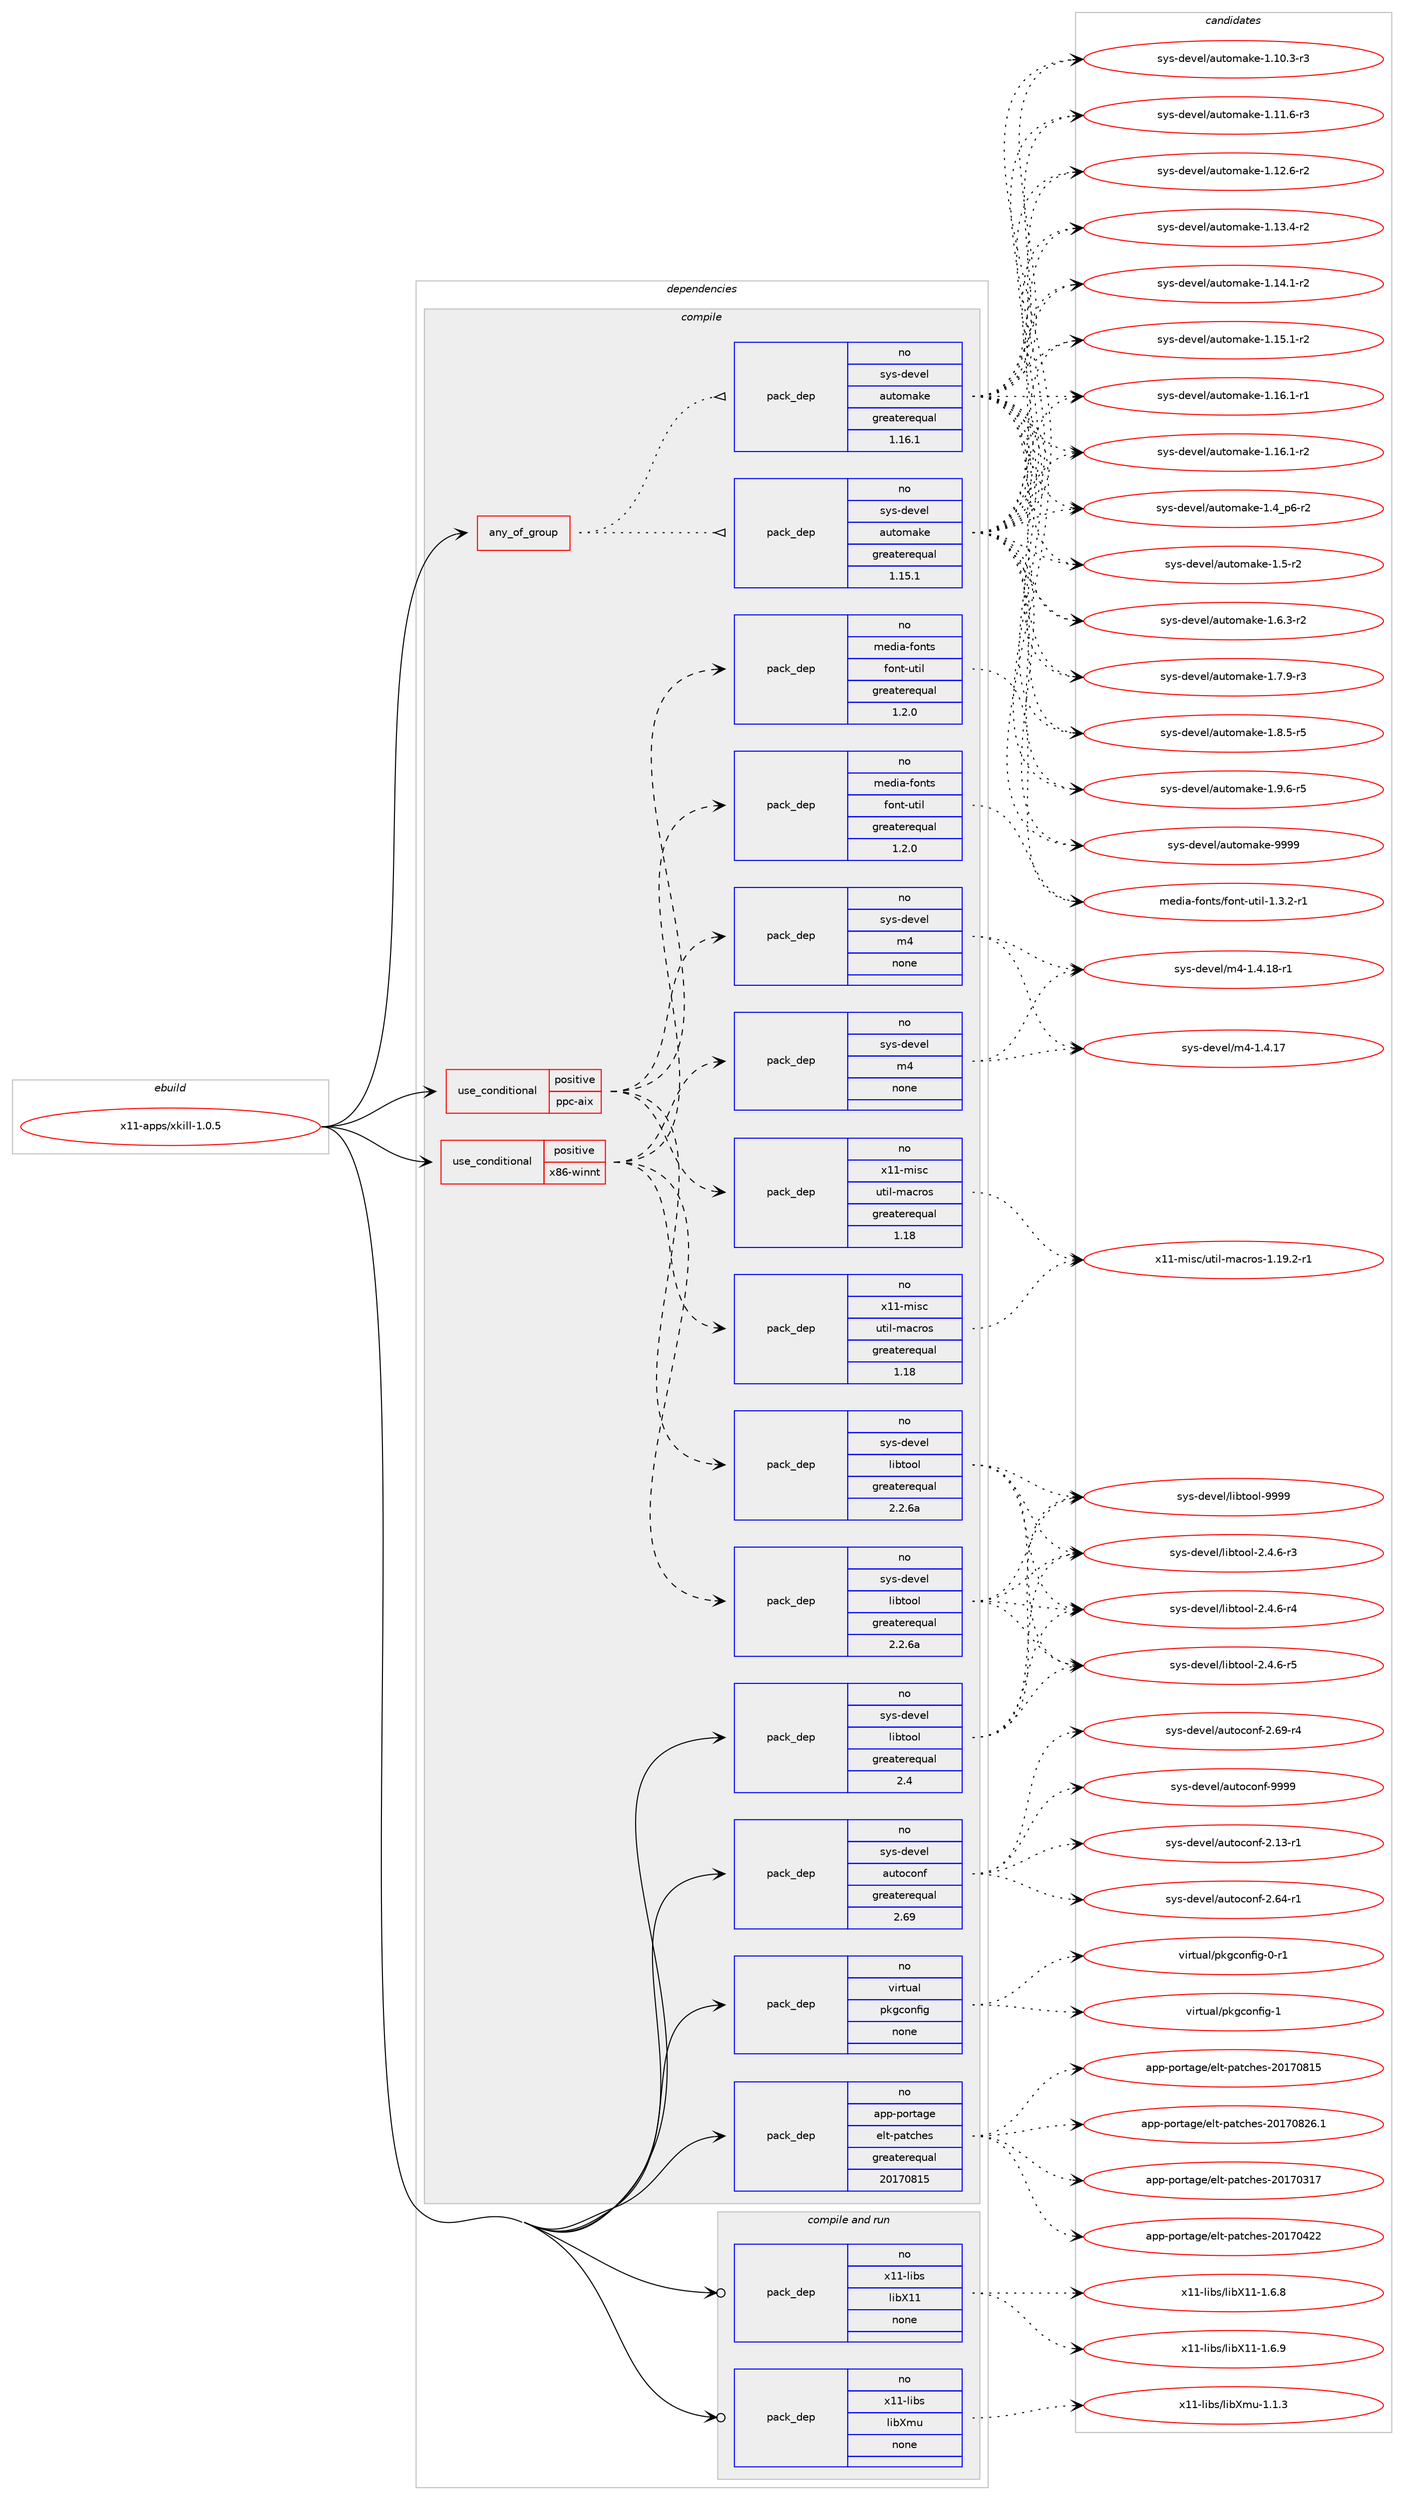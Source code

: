 digraph prolog {

# *************
# Graph options
# *************

newrank=true;
concentrate=true;
compound=true;
graph [rankdir=LR,fontname=Helvetica,fontsize=10,ranksep=1.5];#, ranksep=2.5, nodesep=0.2];
edge  [arrowhead=vee];
node  [fontname=Helvetica,fontsize=10];

# **********
# The ebuild
# **********

subgraph cluster_leftcol {
color=gray;
rank=same;
label=<<i>ebuild</i>>;
id [label="x11-apps/xkill-1.0.5", color=red, width=4, href="../x11-apps/xkill-1.0.5.svg"];
}

# ****************
# The dependencies
# ****************

subgraph cluster_midcol {
color=gray;
label=<<i>dependencies</i>>;
subgraph cluster_compile {
fillcolor="#eeeeee";
style=filled;
label=<<i>compile</i>>;
subgraph any15891 {
dependency913099 [label=<<TABLE BORDER="0" CELLBORDER="1" CELLSPACING="0" CELLPADDING="4"><TR><TD CELLPADDING="10">any_of_group</TD></TR></TABLE>>, shape=none, color=red];subgraph pack677706 {
dependency913100 [label=<<TABLE BORDER="0" CELLBORDER="1" CELLSPACING="0" CELLPADDING="4" WIDTH="220"><TR><TD ROWSPAN="6" CELLPADDING="30">pack_dep</TD></TR><TR><TD WIDTH="110">no</TD></TR><TR><TD>sys-devel</TD></TR><TR><TD>automake</TD></TR><TR><TD>greaterequal</TD></TR><TR><TD>1.16.1</TD></TR></TABLE>>, shape=none, color=blue];
}
dependency913099:e -> dependency913100:w [weight=20,style="dotted",arrowhead="oinv"];
subgraph pack677707 {
dependency913101 [label=<<TABLE BORDER="0" CELLBORDER="1" CELLSPACING="0" CELLPADDING="4" WIDTH="220"><TR><TD ROWSPAN="6" CELLPADDING="30">pack_dep</TD></TR><TR><TD WIDTH="110">no</TD></TR><TR><TD>sys-devel</TD></TR><TR><TD>automake</TD></TR><TR><TD>greaterequal</TD></TR><TR><TD>1.15.1</TD></TR></TABLE>>, shape=none, color=blue];
}
dependency913099:e -> dependency913101:w [weight=20,style="dotted",arrowhead="oinv"];
}
id:e -> dependency913099:w [weight=20,style="solid",arrowhead="vee"];
subgraph cond218915 {
dependency913102 [label=<<TABLE BORDER="0" CELLBORDER="1" CELLSPACING="0" CELLPADDING="4"><TR><TD ROWSPAN="3" CELLPADDING="10">use_conditional</TD></TR><TR><TD>positive</TD></TR><TR><TD>ppc-aix</TD></TR></TABLE>>, shape=none, color=red];
subgraph pack677708 {
dependency913103 [label=<<TABLE BORDER="0" CELLBORDER="1" CELLSPACING="0" CELLPADDING="4" WIDTH="220"><TR><TD ROWSPAN="6" CELLPADDING="30">pack_dep</TD></TR><TR><TD WIDTH="110">no</TD></TR><TR><TD>sys-devel</TD></TR><TR><TD>libtool</TD></TR><TR><TD>greaterequal</TD></TR><TR><TD>2.2.6a</TD></TR></TABLE>>, shape=none, color=blue];
}
dependency913102:e -> dependency913103:w [weight=20,style="dashed",arrowhead="vee"];
subgraph pack677709 {
dependency913104 [label=<<TABLE BORDER="0" CELLBORDER="1" CELLSPACING="0" CELLPADDING="4" WIDTH="220"><TR><TD ROWSPAN="6" CELLPADDING="30">pack_dep</TD></TR><TR><TD WIDTH="110">no</TD></TR><TR><TD>sys-devel</TD></TR><TR><TD>m4</TD></TR><TR><TD>none</TD></TR><TR><TD></TD></TR></TABLE>>, shape=none, color=blue];
}
dependency913102:e -> dependency913104:w [weight=20,style="dashed",arrowhead="vee"];
subgraph pack677710 {
dependency913105 [label=<<TABLE BORDER="0" CELLBORDER="1" CELLSPACING="0" CELLPADDING="4" WIDTH="220"><TR><TD ROWSPAN="6" CELLPADDING="30">pack_dep</TD></TR><TR><TD WIDTH="110">no</TD></TR><TR><TD>x11-misc</TD></TR><TR><TD>util-macros</TD></TR><TR><TD>greaterequal</TD></TR><TR><TD>1.18</TD></TR></TABLE>>, shape=none, color=blue];
}
dependency913102:e -> dependency913105:w [weight=20,style="dashed",arrowhead="vee"];
subgraph pack677711 {
dependency913106 [label=<<TABLE BORDER="0" CELLBORDER="1" CELLSPACING="0" CELLPADDING="4" WIDTH="220"><TR><TD ROWSPAN="6" CELLPADDING="30">pack_dep</TD></TR><TR><TD WIDTH="110">no</TD></TR><TR><TD>media-fonts</TD></TR><TR><TD>font-util</TD></TR><TR><TD>greaterequal</TD></TR><TR><TD>1.2.0</TD></TR></TABLE>>, shape=none, color=blue];
}
dependency913102:e -> dependency913106:w [weight=20,style="dashed",arrowhead="vee"];
}
id:e -> dependency913102:w [weight=20,style="solid",arrowhead="vee"];
subgraph cond218916 {
dependency913107 [label=<<TABLE BORDER="0" CELLBORDER="1" CELLSPACING="0" CELLPADDING="4"><TR><TD ROWSPAN="3" CELLPADDING="10">use_conditional</TD></TR><TR><TD>positive</TD></TR><TR><TD>x86-winnt</TD></TR></TABLE>>, shape=none, color=red];
subgraph pack677712 {
dependency913108 [label=<<TABLE BORDER="0" CELLBORDER="1" CELLSPACING="0" CELLPADDING="4" WIDTH="220"><TR><TD ROWSPAN="6" CELLPADDING="30">pack_dep</TD></TR><TR><TD WIDTH="110">no</TD></TR><TR><TD>sys-devel</TD></TR><TR><TD>libtool</TD></TR><TR><TD>greaterequal</TD></TR><TR><TD>2.2.6a</TD></TR></TABLE>>, shape=none, color=blue];
}
dependency913107:e -> dependency913108:w [weight=20,style="dashed",arrowhead="vee"];
subgraph pack677713 {
dependency913109 [label=<<TABLE BORDER="0" CELLBORDER="1" CELLSPACING="0" CELLPADDING="4" WIDTH="220"><TR><TD ROWSPAN="6" CELLPADDING="30">pack_dep</TD></TR><TR><TD WIDTH="110">no</TD></TR><TR><TD>sys-devel</TD></TR><TR><TD>m4</TD></TR><TR><TD>none</TD></TR><TR><TD></TD></TR></TABLE>>, shape=none, color=blue];
}
dependency913107:e -> dependency913109:w [weight=20,style="dashed",arrowhead="vee"];
subgraph pack677714 {
dependency913110 [label=<<TABLE BORDER="0" CELLBORDER="1" CELLSPACING="0" CELLPADDING="4" WIDTH="220"><TR><TD ROWSPAN="6" CELLPADDING="30">pack_dep</TD></TR><TR><TD WIDTH="110">no</TD></TR><TR><TD>x11-misc</TD></TR><TR><TD>util-macros</TD></TR><TR><TD>greaterequal</TD></TR><TR><TD>1.18</TD></TR></TABLE>>, shape=none, color=blue];
}
dependency913107:e -> dependency913110:w [weight=20,style="dashed",arrowhead="vee"];
subgraph pack677715 {
dependency913111 [label=<<TABLE BORDER="0" CELLBORDER="1" CELLSPACING="0" CELLPADDING="4" WIDTH="220"><TR><TD ROWSPAN="6" CELLPADDING="30">pack_dep</TD></TR><TR><TD WIDTH="110">no</TD></TR><TR><TD>media-fonts</TD></TR><TR><TD>font-util</TD></TR><TR><TD>greaterequal</TD></TR><TR><TD>1.2.0</TD></TR></TABLE>>, shape=none, color=blue];
}
dependency913107:e -> dependency913111:w [weight=20,style="dashed",arrowhead="vee"];
}
id:e -> dependency913107:w [weight=20,style="solid",arrowhead="vee"];
subgraph pack677716 {
dependency913112 [label=<<TABLE BORDER="0" CELLBORDER="1" CELLSPACING="0" CELLPADDING="4" WIDTH="220"><TR><TD ROWSPAN="6" CELLPADDING="30">pack_dep</TD></TR><TR><TD WIDTH="110">no</TD></TR><TR><TD>app-portage</TD></TR><TR><TD>elt-patches</TD></TR><TR><TD>greaterequal</TD></TR><TR><TD>20170815</TD></TR></TABLE>>, shape=none, color=blue];
}
id:e -> dependency913112:w [weight=20,style="solid",arrowhead="vee"];
subgraph pack677717 {
dependency913113 [label=<<TABLE BORDER="0" CELLBORDER="1" CELLSPACING="0" CELLPADDING="4" WIDTH="220"><TR><TD ROWSPAN="6" CELLPADDING="30">pack_dep</TD></TR><TR><TD WIDTH="110">no</TD></TR><TR><TD>sys-devel</TD></TR><TR><TD>autoconf</TD></TR><TR><TD>greaterequal</TD></TR><TR><TD>2.69</TD></TR></TABLE>>, shape=none, color=blue];
}
id:e -> dependency913113:w [weight=20,style="solid",arrowhead="vee"];
subgraph pack677718 {
dependency913114 [label=<<TABLE BORDER="0" CELLBORDER="1" CELLSPACING="0" CELLPADDING="4" WIDTH="220"><TR><TD ROWSPAN="6" CELLPADDING="30">pack_dep</TD></TR><TR><TD WIDTH="110">no</TD></TR><TR><TD>sys-devel</TD></TR><TR><TD>libtool</TD></TR><TR><TD>greaterequal</TD></TR><TR><TD>2.4</TD></TR></TABLE>>, shape=none, color=blue];
}
id:e -> dependency913114:w [weight=20,style="solid",arrowhead="vee"];
subgraph pack677719 {
dependency913115 [label=<<TABLE BORDER="0" CELLBORDER="1" CELLSPACING="0" CELLPADDING="4" WIDTH="220"><TR><TD ROWSPAN="6" CELLPADDING="30">pack_dep</TD></TR><TR><TD WIDTH="110">no</TD></TR><TR><TD>virtual</TD></TR><TR><TD>pkgconfig</TD></TR><TR><TD>none</TD></TR><TR><TD></TD></TR></TABLE>>, shape=none, color=blue];
}
id:e -> dependency913115:w [weight=20,style="solid",arrowhead="vee"];
}
subgraph cluster_compileandrun {
fillcolor="#eeeeee";
style=filled;
label=<<i>compile and run</i>>;
subgraph pack677720 {
dependency913116 [label=<<TABLE BORDER="0" CELLBORDER="1" CELLSPACING="0" CELLPADDING="4" WIDTH="220"><TR><TD ROWSPAN="6" CELLPADDING="30">pack_dep</TD></TR><TR><TD WIDTH="110">no</TD></TR><TR><TD>x11-libs</TD></TR><TR><TD>libX11</TD></TR><TR><TD>none</TD></TR><TR><TD></TD></TR></TABLE>>, shape=none, color=blue];
}
id:e -> dependency913116:w [weight=20,style="solid",arrowhead="odotvee"];
subgraph pack677721 {
dependency913117 [label=<<TABLE BORDER="0" CELLBORDER="1" CELLSPACING="0" CELLPADDING="4" WIDTH="220"><TR><TD ROWSPAN="6" CELLPADDING="30">pack_dep</TD></TR><TR><TD WIDTH="110">no</TD></TR><TR><TD>x11-libs</TD></TR><TR><TD>libXmu</TD></TR><TR><TD>none</TD></TR><TR><TD></TD></TR></TABLE>>, shape=none, color=blue];
}
id:e -> dependency913117:w [weight=20,style="solid",arrowhead="odotvee"];
}
subgraph cluster_run {
fillcolor="#eeeeee";
style=filled;
label=<<i>run</i>>;
}
}

# **************
# The candidates
# **************

subgraph cluster_choices {
rank=same;
color=gray;
label=<<i>candidates</i>>;

subgraph choice677706 {
color=black;
nodesep=1;
choice11512111545100101118101108479711711611110997107101454946494846514511451 [label="sys-devel/automake-1.10.3-r3", color=red, width=4,href="../sys-devel/automake-1.10.3-r3.svg"];
choice11512111545100101118101108479711711611110997107101454946494946544511451 [label="sys-devel/automake-1.11.6-r3", color=red, width=4,href="../sys-devel/automake-1.11.6-r3.svg"];
choice11512111545100101118101108479711711611110997107101454946495046544511450 [label="sys-devel/automake-1.12.6-r2", color=red, width=4,href="../sys-devel/automake-1.12.6-r2.svg"];
choice11512111545100101118101108479711711611110997107101454946495146524511450 [label="sys-devel/automake-1.13.4-r2", color=red, width=4,href="../sys-devel/automake-1.13.4-r2.svg"];
choice11512111545100101118101108479711711611110997107101454946495246494511450 [label="sys-devel/automake-1.14.1-r2", color=red, width=4,href="../sys-devel/automake-1.14.1-r2.svg"];
choice11512111545100101118101108479711711611110997107101454946495346494511450 [label="sys-devel/automake-1.15.1-r2", color=red, width=4,href="../sys-devel/automake-1.15.1-r2.svg"];
choice11512111545100101118101108479711711611110997107101454946495446494511449 [label="sys-devel/automake-1.16.1-r1", color=red, width=4,href="../sys-devel/automake-1.16.1-r1.svg"];
choice11512111545100101118101108479711711611110997107101454946495446494511450 [label="sys-devel/automake-1.16.1-r2", color=red, width=4,href="../sys-devel/automake-1.16.1-r2.svg"];
choice115121115451001011181011084797117116111109971071014549465295112544511450 [label="sys-devel/automake-1.4_p6-r2", color=red, width=4,href="../sys-devel/automake-1.4_p6-r2.svg"];
choice11512111545100101118101108479711711611110997107101454946534511450 [label="sys-devel/automake-1.5-r2", color=red, width=4,href="../sys-devel/automake-1.5-r2.svg"];
choice115121115451001011181011084797117116111109971071014549465446514511450 [label="sys-devel/automake-1.6.3-r2", color=red, width=4,href="../sys-devel/automake-1.6.3-r2.svg"];
choice115121115451001011181011084797117116111109971071014549465546574511451 [label="sys-devel/automake-1.7.9-r3", color=red, width=4,href="../sys-devel/automake-1.7.9-r3.svg"];
choice115121115451001011181011084797117116111109971071014549465646534511453 [label="sys-devel/automake-1.8.5-r5", color=red, width=4,href="../sys-devel/automake-1.8.5-r5.svg"];
choice115121115451001011181011084797117116111109971071014549465746544511453 [label="sys-devel/automake-1.9.6-r5", color=red, width=4,href="../sys-devel/automake-1.9.6-r5.svg"];
choice115121115451001011181011084797117116111109971071014557575757 [label="sys-devel/automake-9999", color=red, width=4,href="../sys-devel/automake-9999.svg"];
dependency913100:e -> choice11512111545100101118101108479711711611110997107101454946494846514511451:w [style=dotted,weight="100"];
dependency913100:e -> choice11512111545100101118101108479711711611110997107101454946494946544511451:w [style=dotted,weight="100"];
dependency913100:e -> choice11512111545100101118101108479711711611110997107101454946495046544511450:w [style=dotted,weight="100"];
dependency913100:e -> choice11512111545100101118101108479711711611110997107101454946495146524511450:w [style=dotted,weight="100"];
dependency913100:e -> choice11512111545100101118101108479711711611110997107101454946495246494511450:w [style=dotted,weight="100"];
dependency913100:e -> choice11512111545100101118101108479711711611110997107101454946495346494511450:w [style=dotted,weight="100"];
dependency913100:e -> choice11512111545100101118101108479711711611110997107101454946495446494511449:w [style=dotted,weight="100"];
dependency913100:e -> choice11512111545100101118101108479711711611110997107101454946495446494511450:w [style=dotted,weight="100"];
dependency913100:e -> choice115121115451001011181011084797117116111109971071014549465295112544511450:w [style=dotted,weight="100"];
dependency913100:e -> choice11512111545100101118101108479711711611110997107101454946534511450:w [style=dotted,weight="100"];
dependency913100:e -> choice115121115451001011181011084797117116111109971071014549465446514511450:w [style=dotted,weight="100"];
dependency913100:e -> choice115121115451001011181011084797117116111109971071014549465546574511451:w [style=dotted,weight="100"];
dependency913100:e -> choice115121115451001011181011084797117116111109971071014549465646534511453:w [style=dotted,weight="100"];
dependency913100:e -> choice115121115451001011181011084797117116111109971071014549465746544511453:w [style=dotted,weight="100"];
dependency913100:e -> choice115121115451001011181011084797117116111109971071014557575757:w [style=dotted,weight="100"];
}
subgraph choice677707 {
color=black;
nodesep=1;
choice11512111545100101118101108479711711611110997107101454946494846514511451 [label="sys-devel/automake-1.10.3-r3", color=red, width=4,href="../sys-devel/automake-1.10.3-r3.svg"];
choice11512111545100101118101108479711711611110997107101454946494946544511451 [label="sys-devel/automake-1.11.6-r3", color=red, width=4,href="../sys-devel/automake-1.11.6-r3.svg"];
choice11512111545100101118101108479711711611110997107101454946495046544511450 [label="sys-devel/automake-1.12.6-r2", color=red, width=4,href="../sys-devel/automake-1.12.6-r2.svg"];
choice11512111545100101118101108479711711611110997107101454946495146524511450 [label="sys-devel/automake-1.13.4-r2", color=red, width=4,href="../sys-devel/automake-1.13.4-r2.svg"];
choice11512111545100101118101108479711711611110997107101454946495246494511450 [label="sys-devel/automake-1.14.1-r2", color=red, width=4,href="../sys-devel/automake-1.14.1-r2.svg"];
choice11512111545100101118101108479711711611110997107101454946495346494511450 [label="sys-devel/automake-1.15.1-r2", color=red, width=4,href="../sys-devel/automake-1.15.1-r2.svg"];
choice11512111545100101118101108479711711611110997107101454946495446494511449 [label="sys-devel/automake-1.16.1-r1", color=red, width=4,href="../sys-devel/automake-1.16.1-r1.svg"];
choice11512111545100101118101108479711711611110997107101454946495446494511450 [label="sys-devel/automake-1.16.1-r2", color=red, width=4,href="../sys-devel/automake-1.16.1-r2.svg"];
choice115121115451001011181011084797117116111109971071014549465295112544511450 [label="sys-devel/automake-1.4_p6-r2", color=red, width=4,href="../sys-devel/automake-1.4_p6-r2.svg"];
choice11512111545100101118101108479711711611110997107101454946534511450 [label="sys-devel/automake-1.5-r2", color=red, width=4,href="../sys-devel/automake-1.5-r2.svg"];
choice115121115451001011181011084797117116111109971071014549465446514511450 [label="sys-devel/automake-1.6.3-r2", color=red, width=4,href="../sys-devel/automake-1.6.3-r2.svg"];
choice115121115451001011181011084797117116111109971071014549465546574511451 [label="sys-devel/automake-1.7.9-r3", color=red, width=4,href="../sys-devel/automake-1.7.9-r3.svg"];
choice115121115451001011181011084797117116111109971071014549465646534511453 [label="sys-devel/automake-1.8.5-r5", color=red, width=4,href="../sys-devel/automake-1.8.5-r5.svg"];
choice115121115451001011181011084797117116111109971071014549465746544511453 [label="sys-devel/automake-1.9.6-r5", color=red, width=4,href="../sys-devel/automake-1.9.6-r5.svg"];
choice115121115451001011181011084797117116111109971071014557575757 [label="sys-devel/automake-9999", color=red, width=4,href="../sys-devel/automake-9999.svg"];
dependency913101:e -> choice11512111545100101118101108479711711611110997107101454946494846514511451:w [style=dotted,weight="100"];
dependency913101:e -> choice11512111545100101118101108479711711611110997107101454946494946544511451:w [style=dotted,weight="100"];
dependency913101:e -> choice11512111545100101118101108479711711611110997107101454946495046544511450:w [style=dotted,weight="100"];
dependency913101:e -> choice11512111545100101118101108479711711611110997107101454946495146524511450:w [style=dotted,weight="100"];
dependency913101:e -> choice11512111545100101118101108479711711611110997107101454946495246494511450:w [style=dotted,weight="100"];
dependency913101:e -> choice11512111545100101118101108479711711611110997107101454946495346494511450:w [style=dotted,weight="100"];
dependency913101:e -> choice11512111545100101118101108479711711611110997107101454946495446494511449:w [style=dotted,weight="100"];
dependency913101:e -> choice11512111545100101118101108479711711611110997107101454946495446494511450:w [style=dotted,weight="100"];
dependency913101:e -> choice115121115451001011181011084797117116111109971071014549465295112544511450:w [style=dotted,weight="100"];
dependency913101:e -> choice11512111545100101118101108479711711611110997107101454946534511450:w [style=dotted,weight="100"];
dependency913101:e -> choice115121115451001011181011084797117116111109971071014549465446514511450:w [style=dotted,weight="100"];
dependency913101:e -> choice115121115451001011181011084797117116111109971071014549465546574511451:w [style=dotted,weight="100"];
dependency913101:e -> choice115121115451001011181011084797117116111109971071014549465646534511453:w [style=dotted,weight="100"];
dependency913101:e -> choice115121115451001011181011084797117116111109971071014549465746544511453:w [style=dotted,weight="100"];
dependency913101:e -> choice115121115451001011181011084797117116111109971071014557575757:w [style=dotted,weight="100"];
}
subgraph choice677708 {
color=black;
nodesep=1;
choice1151211154510010111810110847108105981161111111084550465246544511451 [label="sys-devel/libtool-2.4.6-r3", color=red, width=4,href="../sys-devel/libtool-2.4.6-r3.svg"];
choice1151211154510010111810110847108105981161111111084550465246544511452 [label="sys-devel/libtool-2.4.6-r4", color=red, width=4,href="../sys-devel/libtool-2.4.6-r4.svg"];
choice1151211154510010111810110847108105981161111111084550465246544511453 [label="sys-devel/libtool-2.4.6-r5", color=red, width=4,href="../sys-devel/libtool-2.4.6-r5.svg"];
choice1151211154510010111810110847108105981161111111084557575757 [label="sys-devel/libtool-9999", color=red, width=4,href="../sys-devel/libtool-9999.svg"];
dependency913103:e -> choice1151211154510010111810110847108105981161111111084550465246544511451:w [style=dotted,weight="100"];
dependency913103:e -> choice1151211154510010111810110847108105981161111111084550465246544511452:w [style=dotted,weight="100"];
dependency913103:e -> choice1151211154510010111810110847108105981161111111084550465246544511453:w [style=dotted,weight="100"];
dependency913103:e -> choice1151211154510010111810110847108105981161111111084557575757:w [style=dotted,weight="100"];
}
subgraph choice677709 {
color=black;
nodesep=1;
choice11512111545100101118101108471095245494652464955 [label="sys-devel/m4-1.4.17", color=red, width=4,href="../sys-devel/m4-1.4.17.svg"];
choice115121115451001011181011084710952454946524649564511449 [label="sys-devel/m4-1.4.18-r1", color=red, width=4,href="../sys-devel/m4-1.4.18-r1.svg"];
dependency913104:e -> choice11512111545100101118101108471095245494652464955:w [style=dotted,weight="100"];
dependency913104:e -> choice115121115451001011181011084710952454946524649564511449:w [style=dotted,weight="100"];
}
subgraph choice677710 {
color=black;
nodesep=1;
choice1204949451091051159947117116105108451099799114111115454946495746504511449 [label="x11-misc/util-macros-1.19.2-r1", color=red, width=4,href="../x11-misc/util-macros-1.19.2-r1.svg"];
dependency913105:e -> choice1204949451091051159947117116105108451099799114111115454946495746504511449:w [style=dotted,weight="100"];
}
subgraph choice677711 {
color=black;
nodesep=1;
choice109101100105974510211111011611547102111110116451171161051084549465146504511449 [label="media-fonts/font-util-1.3.2-r1", color=red, width=4,href="../media-fonts/font-util-1.3.2-r1.svg"];
dependency913106:e -> choice109101100105974510211111011611547102111110116451171161051084549465146504511449:w [style=dotted,weight="100"];
}
subgraph choice677712 {
color=black;
nodesep=1;
choice1151211154510010111810110847108105981161111111084550465246544511451 [label="sys-devel/libtool-2.4.6-r3", color=red, width=4,href="../sys-devel/libtool-2.4.6-r3.svg"];
choice1151211154510010111810110847108105981161111111084550465246544511452 [label="sys-devel/libtool-2.4.6-r4", color=red, width=4,href="../sys-devel/libtool-2.4.6-r4.svg"];
choice1151211154510010111810110847108105981161111111084550465246544511453 [label="sys-devel/libtool-2.4.6-r5", color=red, width=4,href="../sys-devel/libtool-2.4.6-r5.svg"];
choice1151211154510010111810110847108105981161111111084557575757 [label="sys-devel/libtool-9999", color=red, width=4,href="../sys-devel/libtool-9999.svg"];
dependency913108:e -> choice1151211154510010111810110847108105981161111111084550465246544511451:w [style=dotted,weight="100"];
dependency913108:e -> choice1151211154510010111810110847108105981161111111084550465246544511452:w [style=dotted,weight="100"];
dependency913108:e -> choice1151211154510010111810110847108105981161111111084550465246544511453:w [style=dotted,weight="100"];
dependency913108:e -> choice1151211154510010111810110847108105981161111111084557575757:w [style=dotted,weight="100"];
}
subgraph choice677713 {
color=black;
nodesep=1;
choice11512111545100101118101108471095245494652464955 [label="sys-devel/m4-1.4.17", color=red, width=4,href="../sys-devel/m4-1.4.17.svg"];
choice115121115451001011181011084710952454946524649564511449 [label="sys-devel/m4-1.4.18-r1", color=red, width=4,href="../sys-devel/m4-1.4.18-r1.svg"];
dependency913109:e -> choice11512111545100101118101108471095245494652464955:w [style=dotted,weight="100"];
dependency913109:e -> choice115121115451001011181011084710952454946524649564511449:w [style=dotted,weight="100"];
}
subgraph choice677714 {
color=black;
nodesep=1;
choice1204949451091051159947117116105108451099799114111115454946495746504511449 [label="x11-misc/util-macros-1.19.2-r1", color=red, width=4,href="../x11-misc/util-macros-1.19.2-r1.svg"];
dependency913110:e -> choice1204949451091051159947117116105108451099799114111115454946495746504511449:w [style=dotted,weight="100"];
}
subgraph choice677715 {
color=black;
nodesep=1;
choice109101100105974510211111011611547102111110116451171161051084549465146504511449 [label="media-fonts/font-util-1.3.2-r1", color=red, width=4,href="../media-fonts/font-util-1.3.2-r1.svg"];
dependency913111:e -> choice109101100105974510211111011611547102111110116451171161051084549465146504511449:w [style=dotted,weight="100"];
}
subgraph choice677716 {
color=black;
nodesep=1;
choice97112112451121111141169710310147101108116451129711699104101115455048495548514955 [label="app-portage/elt-patches-20170317", color=red, width=4,href="../app-portage/elt-patches-20170317.svg"];
choice97112112451121111141169710310147101108116451129711699104101115455048495548525050 [label="app-portage/elt-patches-20170422", color=red, width=4,href="../app-portage/elt-patches-20170422.svg"];
choice97112112451121111141169710310147101108116451129711699104101115455048495548564953 [label="app-portage/elt-patches-20170815", color=red, width=4,href="../app-portage/elt-patches-20170815.svg"];
choice971121124511211111411697103101471011081164511297116991041011154550484955485650544649 [label="app-portage/elt-patches-20170826.1", color=red, width=4,href="../app-portage/elt-patches-20170826.1.svg"];
dependency913112:e -> choice97112112451121111141169710310147101108116451129711699104101115455048495548514955:w [style=dotted,weight="100"];
dependency913112:e -> choice97112112451121111141169710310147101108116451129711699104101115455048495548525050:w [style=dotted,weight="100"];
dependency913112:e -> choice97112112451121111141169710310147101108116451129711699104101115455048495548564953:w [style=dotted,weight="100"];
dependency913112:e -> choice971121124511211111411697103101471011081164511297116991041011154550484955485650544649:w [style=dotted,weight="100"];
}
subgraph choice677717 {
color=black;
nodesep=1;
choice1151211154510010111810110847971171161119911111010245504649514511449 [label="sys-devel/autoconf-2.13-r1", color=red, width=4,href="../sys-devel/autoconf-2.13-r1.svg"];
choice1151211154510010111810110847971171161119911111010245504654524511449 [label="sys-devel/autoconf-2.64-r1", color=red, width=4,href="../sys-devel/autoconf-2.64-r1.svg"];
choice1151211154510010111810110847971171161119911111010245504654574511452 [label="sys-devel/autoconf-2.69-r4", color=red, width=4,href="../sys-devel/autoconf-2.69-r4.svg"];
choice115121115451001011181011084797117116111991111101024557575757 [label="sys-devel/autoconf-9999", color=red, width=4,href="../sys-devel/autoconf-9999.svg"];
dependency913113:e -> choice1151211154510010111810110847971171161119911111010245504649514511449:w [style=dotted,weight="100"];
dependency913113:e -> choice1151211154510010111810110847971171161119911111010245504654524511449:w [style=dotted,weight="100"];
dependency913113:e -> choice1151211154510010111810110847971171161119911111010245504654574511452:w [style=dotted,weight="100"];
dependency913113:e -> choice115121115451001011181011084797117116111991111101024557575757:w [style=dotted,weight="100"];
}
subgraph choice677718 {
color=black;
nodesep=1;
choice1151211154510010111810110847108105981161111111084550465246544511451 [label="sys-devel/libtool-2.4.6-r3", color=red, width=4,href="../sys-devel/libtool-2.4.6-r3.svg"];
choice1151211154510010111810110847108105981161111111084550465246544511452 [label="sys-devel/libtool-2.4.6-r4", color=red, width=4,href="../sys-devel/libtool-2.4.6-r4.svg"];
choice1151211154510010111810110847108105981161111111084550465246544511453 [label="sys-devel/libtool-2.4.6-r5", color=red, width=4,href="../sys-devel/libtool-2.4.6-r5.svg"];
choice1151211154510010111810110847108105981161111111084557575757 [label="sys-devel/libtool-9999", color=red, width=4,href="../sys-devel/libtool-9999.svg"];
dependency913114:e -> choice1151211154510010111810110847108105981161111111084550465246544511451:w [style=dotted,weight="100"];
dependency913114:e -> choice1151211154510010111810110847108105981161111111084550465246544511452:w [style=dotted,weight="100"];
dependency913114:e -> choice1151211154510010111810110847108105981161111111084550465246544511453:w [style=dotted,weight="100"];
dependency913114:e -> choice1151211154510010111810110847108105981161111111084557575757:w [style=dotted,weight="100"];
}
subgraph choice677719 {
color=black;
nodesep=1;
choice11810511411611797108471121071039911111010210510345484511449 [label="virtual/pkgconfig-0-r1", color=red, width=4,href="../virtual/pkgconfig-0-r1.svg"];
choice1181051141161179710847112107103991111101021051034549 [label="virtual/pkgconfig-1", color=red, width=4,href="../virtual/pkgconfig-1.svg"];
dependency913115:e -> choice11810511411611797108471121071039911111010210510345484511449:w [style=dotted,weight="100"];
dependency913115:e -> choice1181051141161179710847112107103991111101021051034549:w [style=dotted,weight="100"];
}
subgraph choice677720 {
color=black;
nodesep=1;
choice120494945108105981154710810598884949454946544656 [label="x11-libs/libX11-1.6.8", color=red, width=4,href="../x11-libs/libX11-1.6.8.svg"];
choice120494945108105981154710810598884949454946544657 [label="x11-libs/libX11-1.6.9", color=red, width=4,href="../x11-libs/libX11-1.6.9.svg"];
dependency913116:e -> choice120494945108105981154710810598884949454946544656:w [style=dotted,weight="100"];
dependency913116:e -> choice120494945108105981154710810598884949454946544657:w [style=dotted,weight="100"];
}
subgraph choice677721 {
color=black;
nodesep=1;
choice12049494510810598115471081059888109117454946494651 [label="x11-libs/libXmu-1.1.3", color=red, width=4,href="../x11-libs/libXmu-1.1.3.svg"];
dependency913117:e -> choice12049494510810598115471081059888109117454946494651:w [style=dotted,weight="100"];
}
}

}
